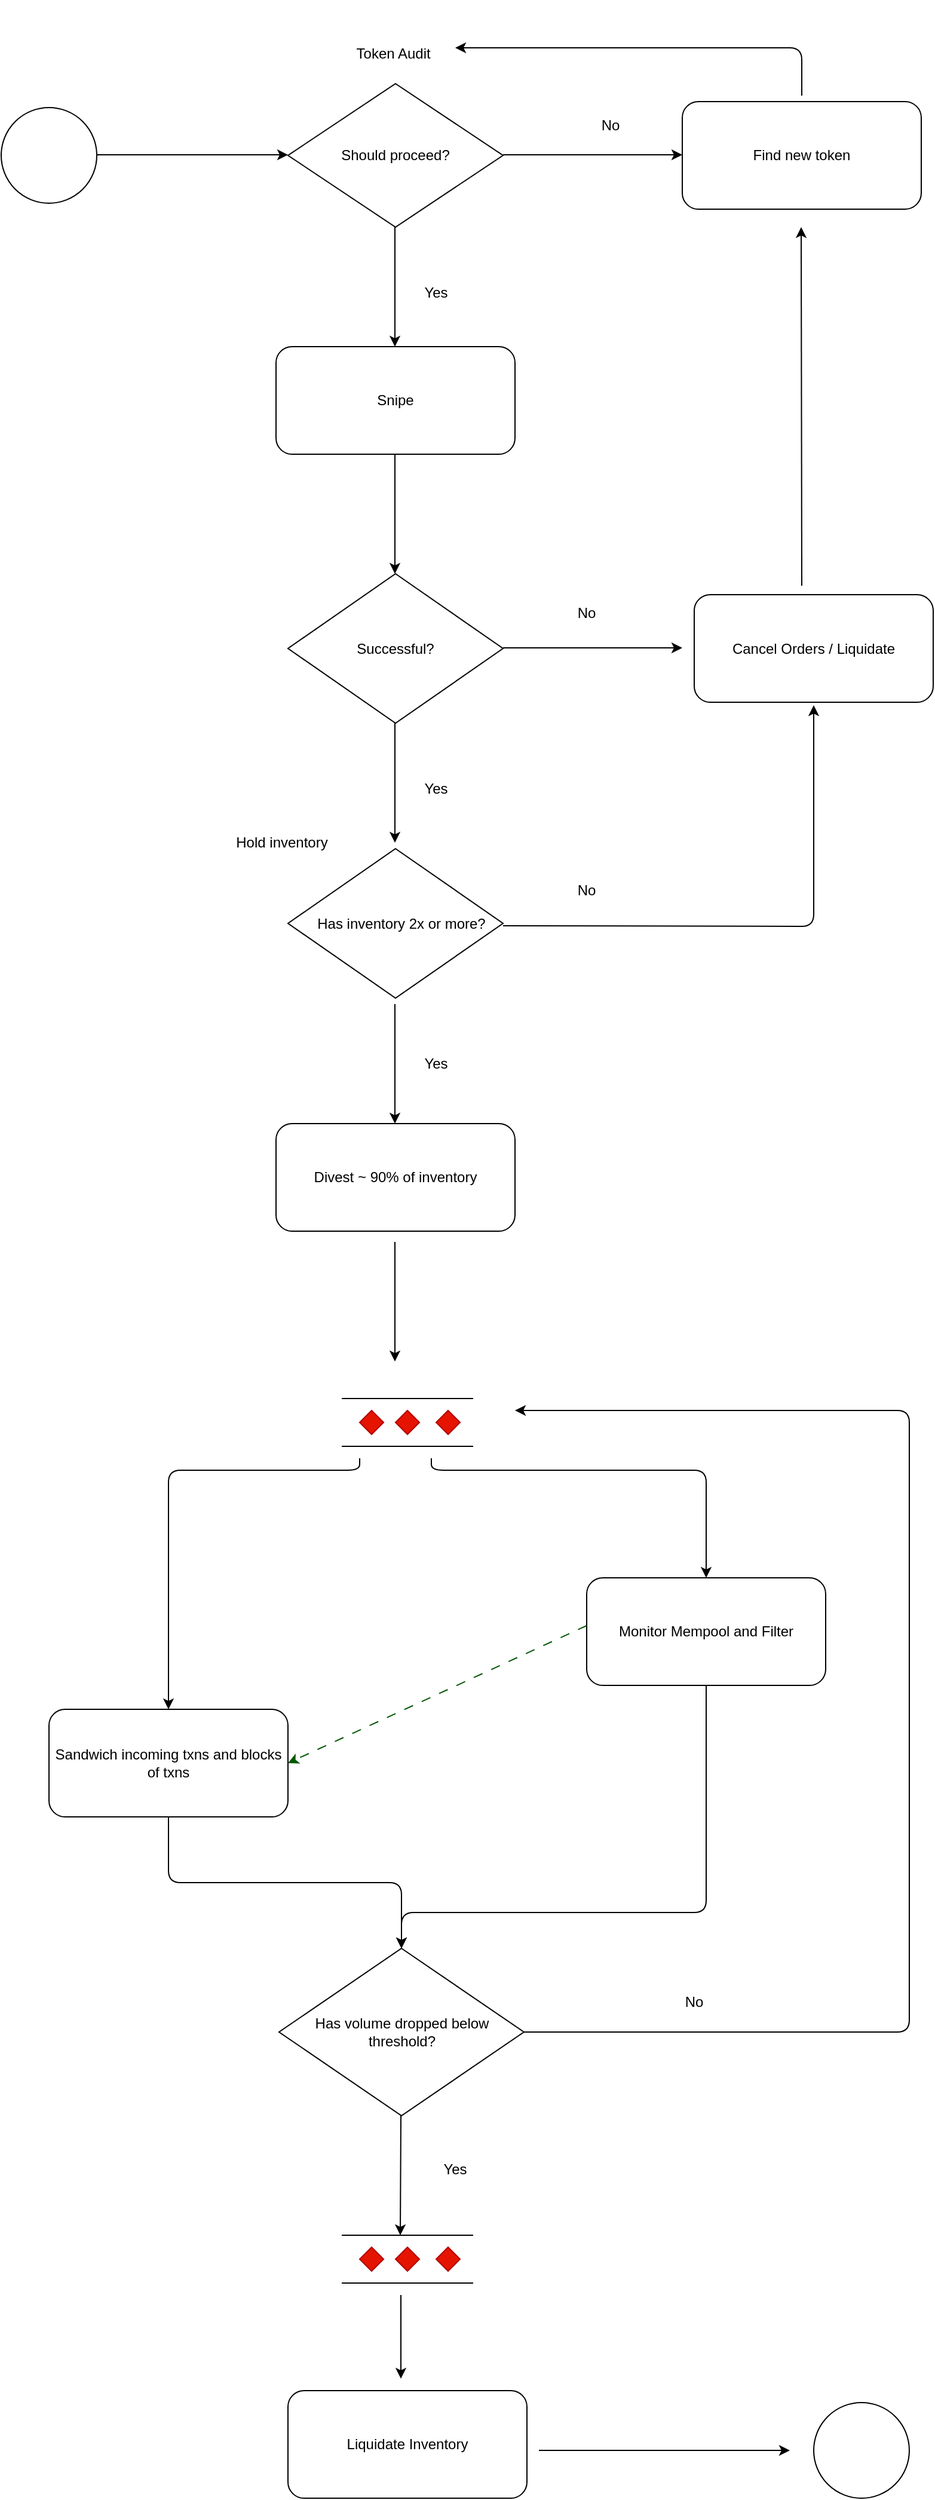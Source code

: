 <mxfile version="21.8.0" type="github">
  <diagram name="Page-1" id="x8bxS60y4xOOfjvTRjnI">
    <mxGraphModel dx="1355" dy="1735" grid="1" gridSize="10" guides="1" tooltips="1" connect="1" arrows="1" fold="1" page="1" pageScale="1" pageWidth="827" pageHeight="1169" math="0" shadow="0">
      <root>
        <mxCell id="0" />
        <mxCell id="1" parent="0" />
        <mxCell id="1j1YlcZulKQYDeBLQHT_-1" value="" style="ellipse;whiteSpace=wrap;html=1;aspect=fixed;" vertex="1" parent="1">
          <mxGeometry x="20" y="120" width="80" height="80" as="geometry" />
        </mxCell>
        <mxCell id="1j1YlcZulKQYDeBLQHT_-2" value="" style="endArrow=classic;html=1;rounded=0;" edge="1" parent="1">
          <mxGeometry width="50" height="50" relative="1" as="geometry">
            <mxPoint x="100" y="159.5" as="sourcePoint" />
            <mxPoint x="260" y="159.5" as="targetPoint" />
            <Array as="points">
              <mxPoint x="180" y="159.5" />
            </Array>
          </mxGeometry>
        </mxCell>
        <mxCell id="1j1YlcZulKQYDeBLQHT_-3" value="" style="rhombus;whiteSpace=wrap;html=1;" vertex="1" parent="1">
          <mxGeometry x="260" y="100" width="180" height="120" as="geometry" />
        </mxCell>
        <mxCell id="1j1YlcZulKQYDeBLQHT_-4" value="Token Audit&amp;nbsp;" style="text;html=1;strokeColor=none;fillColor=none;align=center;verticalAlign=middle;whiteSpace=wrap;rounded=0;" vertex="1" parent="1">
          <mxGeometry x="250" y="30" width="200" height="90" as="geometry" />
        </mxCell>
        <mxCell id="1j1YlcZulKQYDeBLQHT_-5" value="Should proceed?&lt;br&gt;" style="text;html=1;strokeColor=none;fillColor=none;align=center;verticalAlign=middle;whiteSpace=wrap;rounded=0;" vertex="1" parent="1">
          <mxGeometry x="295" y="140" width="110" height="40" as="geometry" />
        </mxCell>
        <mxCell id="1j1YlcZulKQYDeBLQHT_-7" value="No" style="text;html=1;strokeColor=none;fillColor=none;align=center;verticalAlign=middle;whiteSpace=wrap;rounded=0;" vertex="1" parent="1">
          <mxGeometry x="500" y="120" width="60" height="30" as="geometry" />
        </mxCell>
        <mxCell id="1j1YlcZulKQYDeBLQHT_-10" value="" style="endArrow=classic;html=1;rounded=1;" edge="1" parent="1">
          <mxGeometry width="50" height="50" relative="1" as="geometry">
            <mxPoint x="690" y="110" as="sourcePoint" />
            <mxPoint x="400" y="70" as="targetPoint" />
            <Array as="points">
              <mxPoint x="690" y="70" />
            </Array>
          </mxGeometry>
        </mxCell>
        <mxCell id="1j1YlcZulKQYDeBLQHT_-11" value="" style="endArrow=classic;html=1;rounded=0;" edge="1" parent="1">
          <mxGeometry width="50" height="50" relative="1" as="geometry">
            <mxPoint x="349.5" y="220" as="sourcePoint" />
            <mxPoint x="349.5" y="320" as="targetPoint" />
          </mxGeometry>
        </mxCell>
        <mxCell id="1j1YlcZulKQYDeBLQHT_-12" value="Yes" style="text;html=1;strokeColor=none;fillColor=none;align=center;verticalAlign=middle;whiteSpace=wrap;rounded=0;" vertex="1" parent="1">
          <mxGeometry x="354" y="260" width="60" height="30" as="geometry" />
        </mxCell>
        <mxCell id="1j1YlcZulKQYDeBLQHT_-13" value="" style="rounded=1;whiteSpace=wrap;html=1;" vertex="1" parent="1">
          <mxGeometry x="250" y="320" width="200" height="90" as="geometry" />
        </mxCell>
        <mxCell id="1j1YlcZulKQYDeBLQHT_-14" value="Snipe" style="text;html=1;strokeColor=none;fillColor=none;align=center;verticalAlign=middle;whiteSpace=wrap;rounded=0;" vertex="1" parent="1">
          <mxGeometry x="270" y="350" width="160" height="30" as="geometry" />
        </mxCell>
        <mxCell id="1j1YlcZulKQYDeBLQHT_-28" value="" style="endArrow=classic;html=1;rounded=0;" edge="1" parent="1">
          <mxGeometry width="50" height="50" relative="1" as="geometry">
            <mxPoint x="349.5" y="410" as="sourcePoint" />
            <mxPoint x="349.5" y="510" as="targetPoint" />
          </mxGeometry>
        </mxCell>
        <mxCell id="1j1YlcZulKQYDeBLQHT_-29" value="" style="rhombus;whiteSpace=wrap;html=1;" vertex="1" parent="1">
          <mxGeometry x="260" y="510" width="180" height="125" as="geometry" />
        </mxCell>
        <mxCell id="1j1YlcZulKQYDeBLQHT_-30" value="Successful?" style="text;html=1;strokeColor=none;fillColor=none;align=center;verticalAlign=middle;whiteSpace=wrap;rounded=0;" vertex="1" parent="1">
          <mxGeometry x="320" y="557.5" width="60" height="30" as="geometry" />
        </mxCell>
        <mxCell id="1j1YlcZulKQYDeBLQHT_-31" value="" style="endArrow=classic;html=1;rounded=0;" edge="1" parent="1">
          <mxGeometry width="50" height="50" relative="1" as="geometry">
            <mxPoint x="440" y="572" as="sourcePoint" />
            <mxPoint x="590" y="572" as="targetPoint" />
          </mxGeometry>
        </mxCell>
        <mxCell id="1j1YlcZulKQYDeBLQHT_-32" value="No" style="text;html=1;strokeColor=none;fillColor=none;align=center;verticalAlign=middle;whiteSpace=wrap;rounded=0;" vertex="1" parent="1">
          <mxGeometry x="480" y="527.5" width="60" height="30" as="geometry" />
        </mxCell>
        <mxCell id="1j1YlcZulKQYDeBLQHT_-34" value="" style="rounded=1;whiteSpace=wrap;html=1;" vertex="1" parent="1">
          <mxGeometry x="600" y="527.5" width="200" height="90" as="geometry" />
        </mxCell>
        <mxCell id="1j1YlcZulKQYDeBLQHT_-35" value="" style="rounded=1;whiteSpace=wrap;html=1;" vertex="1" parent="1">
          <mxGeometry x="590" y="115" width="200" height="90" as="geometry" />
        </mxCell>
        <mxCell id="1j1YlcZulKQYDeBLQHT_-36" value="Find new token" style="text;html=1;strokeColor=none;fillColor=none;align=center;verticalAlign=middle;whiteSpace=wrap;rounded=0;" vertex="1" parent="1">
          <mxGeometry x="600" y="145" width="180" height="30" as="geometry" />
        </mxCell>
        <mxCell id="1j1YlcZulKQYDeBLQHT_-38" value="Cancel Orders / Liquidate" style="text;html=1;strokeColor=none;fillColor=none;align=center;verticalAlign=middle;whiteSpace=wrap;rounded=0;" vertex="1" parent="1">
          <mxGeometry x="620" y="557.5" width="160" height="30" as="geometry" />
        </mxCell>
        <mxCell id="1j1YlcZulKQYDeBLQHT_-39" value="" style="endArrow=classic;html=1;rounded=0;" edge="1" parent="1">
          <mxGeometry width="50" height="50" relative="1" as="geometry">
            <mxPoint x="440" y="159.5" as="sourcePoint" />
            <mxPoint x="590" y="159.5" as="targetPoint" />
          </mxGeometry>
        </mxCell>
        <mxCell id="1j1YlcZulKQYDeBLQHT_-40" value="" style="endArrow=classic;html=1;rounded=0;" edge="1" parent="1">
          <mxGeometry width="50" height="50" relative="1" as="geometry">
            <mxPoint x="690" y="520" as="sourcePoint" />
            <mxPoint x="689.5" y="220" as="targetPoint" />
          </mxGeometry>
        </mxCell>
        <mxCell id="1j1YlcZulKQYDeBLQHT_-41" value="" style="endArrow=classic;html=1;rounded=0;" edge="1" parent="1">
          <mxGeometry width="50" height="50" relative="1" as="geometry">
            <mxPoint x="349.5" y="635" as="sourcePoint" />
            <mxPoint x="349.5" y="735" as="targetPoint" />
          </mxGeometry>
        </mxCell>
        <mxCell id="1j1YlcZulKQYDeBLQHT_-42" value="Yes" style="text;html=1;strokeColor=none;fillColor=none;align=center;verticalAlign=middle;whiteSpace=wrap;rounded=0;" vertex="1" parent="1">
          <mxGeometry x="354" y="675" width="60" height="30" as="geometry" />
        </mxCell>
        <mxCell id="1j1YlcZulKQYDeBLQHT_-43" value="Hold inventory" style="text;html=1;strokeColor=none;fillColor=none;align=center;verticalAlign=middle;whiteSpace=wrap;rounded=0;" vertex="1" parent="1">
          <mxGeometry x="190" y="720" width="130" height="30" as="geometry" />
        </mxCell>
        <mxCell id="1j1YlcZulKQYDeBLQHT_-45" value="" style="rhombus;whiteSpace=wrap;html=1;" vertex="1" parent="1">
          <mxGeometry x="260" y="740" width="180" height="125" as="geometry" />
        </mxCell>
        <mxCell id="1j1YlcZulKQYDeBLQHT_-46" value="Has inventory 2x or more?" style="text;html=1;strokeColor=none;fillColor=none;align=center;verticalAlign=middle;whiteSpace=wrap;rounded=0;" vertex="1" parent="1">
          <mxGeometry x="260" y="787.5" width="190" height="30" as="geometry" />
        </mxCell>
        <mxCell id="1j1YlcZulKQYDeBLQHT_-48" value="" style="endArrow=classic;html=1;rounded=1;" edge="1" parent="1">
          <mxGeometry width="50" height="50" relative="1" as="geometry">
            <mxPoint x="440" y="804.5" as="sourcePoint" />
            <mxPoint x="700" y="620" as="targetPoint" />
            <Array as="points">
              <mxPoint x="700" y="805" />
            </Array>
          </mxGeometry>
        </mxCell>
        <mxCell id="1j1YlcZulKQYDeBLQHT_-49" value="No" style="text;html=1;strokeColor=none;fillColor=none;align=center;verticalAlign=middle;whiteSpace=wrap;rounded=0;" vertex="1" parent="1">
          <mxGeometry x="480" y="760" width="60" height="30" as="geometry" />
        </mxCell>
        <mxCell id="1j1YlcZulKQYDeBLQHT_-52" value="" style="endArrow=classic;html=1;rounded=0;" edge="1" parent="1">
          <mxGeometry width="50" height="50" relative="1" as="geometry">
            <mxPoint x="349.5" y="870" as="sourcePoint" />
            <mxPoint x="349.5" y="970" as="targetPoint" />
          </mxGeometry>
        </mxCell>
        <mxCell id="1j1YlcZulKQYDeBLQHT_-53" value="Yes" style="text;html=1;strokeColor=none;fillColor=none;align=center;verticalAlign=middle;whiteSpace=wrap;rounded=0;" vertex="1" parent="1">
          <mxGeometry x="354" y="905" width="60" height="30" as="geometry" />
        </mxCell>
        <mxCell id="1j1YlcZulKQYDeBLQHT_-66" value="" style="group" vertex="1" connectable="0" parent="1">
          <mxGeometry x="305" y="1900" width="110" height="40" as="geometry" />
        </mxCell>
        <mxCell id="1j1YlcZulKQYDeBLQHT_-54" value="" style="endArrow=none;html=1;rounded=0;" edge="1" parent="1j1YlcZulKQYDeBLQHT_-66">
          <mxGeometry width="50" height="50" relative="1" as="geometry">
            <mxPoint as="sourcePoint" />
            <mxPoint x="110" as="targetPoint" />
          </mxGeometry>
        </mxCell>
        <mxCell id="1j1YlcZulKQYDeBLQHT_-65" value="" style="group" vertex="1" connectable="0" parent="1j1YlcZulKQYDeBLQHT_-66">
          <mxGeometry y="10" width="110" height="30" as="geometry" />
        </mxCell>
        <mxCell id="1j1YlcZulKQYDeBLQHT_-55" value="" style="endArrow=none;html=1;rounded=0;" edge="1" parent="1j1YlcZulKQYDeBLQHT_-65">
          <mxGeometry width="50" height="50" relative="1" as="geometry">
            <mxPoint y="30" as="sourcePoint" />
            <mxPoint x="110" y="30" as="targetPoint" />
          </mxGeometry>
        </mxCell>
        <mxCell id="1j1YlcZulKQYDeBLQHT_-57" value="" style="rhombus;whiteSpace=wrap;html=1;fillColor=#e51400;fontColor=#ffffff;strokeColor=#B20000;" vertex="1" parent="1j1YlcZulKQYDeBLQHT_-65">
          <mxGeometry x="15" width="20" height="20" as="geometry" />
        </mxCell>
        <mxCell id="1j1YlcZulKQYDeBLQHT_-61" value="" style="rhombus;whiteSpace=wrap;html=1;fillColor=#e51400;fontColor=#ffffff;strokeColor=#B20000;" vertex="1" parent="1j1YlcZulKQYDeBLQHT_-65">
          <mxGeometry x="45" width="20" height="20" as="geometry" />
        </mxCell>
        <mxCell id="1j1YlcZulKQYDeBLQHT_-62" value="" style="rhombus;whiteSpace=wrap;html=1;fillColor=#e51400;fontColor=#ffffff;strokeColor=#B20000;" vertex="1" parent="1j1YlcZulKQYDeBLQHT_-65">
          <mxGeometry x="79" width="20" height="20" as="geometry" />
        </mxCell>
        <mxCell id="1j1YlcZulKQYDeBLQHT_-67" value="Divest ~ 90% of inventory" style="rounded=1;whiteSpace=wrap;html=1;" vertex="1" parent="1">
          <mxGeometry x="250" y="970" width="200" height="90" as="geometry" />
        </mxCell>
        <mxCell id="1j1YlcZulKQYDeBLQHT_-68" value="" style="endArrow=classic;html=1;rounded=0;" edge="1" parent="1">
          <mxGeometry width="50" height="50" relative="1" as="geometry">
            <mxPoint x="349.5" y="1069" as="sourcePoint" />
            <mxPoint x="349.5" y="1169" as="targetPoint" />
          </mxGeometry>
        </mxCell>
        <mxCell id="1j1YlcZulKQYDeBLQHT_-69" value="" style="endArrow=classic;html=1;rounded=1;entryX=0.5;entryY=0;entryDx=0;entryDy=0;" edge="1" parent="1" target="1j1YlcZulKQYDeBLQHT_-73">
          <mxGeometry width="50" height="50" relative="1" as="geometry">
            <mxPoint x="320" y="1250" as="sourcePoint" />
            <mxPoint x="320" y="1280" as="targetPoint" />
            <Array as="points">
              <mxPoint x="320" y="1260" />
              <mxPoint x="160" y="1260" />
            </Array>
          </mxGeometry>
        </mxCell>
        <mxCell id="1j1YlcZulKQYDeBLQHT_-70" value="" style="endArrow=classic;html=1;rounded=1;entryX=0.5;entryY=0;entryDx=0;entryDy=0;" edge="1" parent="1" target="1j1YlcZulKQYDeBLQHT_-72">
          <mxGeometry width="50" height="50" relative="1" as="geometry">
            <mxPoint x="380" y="1250" as="sourcePoint" />
            <mxPoint x="380" y="1320" as="targetPoint" />
            <Array as="points">
              <mxPoint x="380" y="1260" />
              <mxPoint x="610" y="1260" />
            </Array>
          </mxGeometry>
        </mxCell>
        <mxCell id="1j1YlcZulKQYDeBLQHT_-81" style="edgeStyle=orthogonalEdgeStyle;rounded=1;orthogonalLoop=1;jettySize=auto;html=1;entryX=0.5;entryY=0;entryDx=0;entryDy=0;" edge="1" parent="1" source="1j1YlcZulKQYDeBLQHT_-72" target="1j1YlcZulKQYDeBLQHT_-79">
          <mxGeometry relative="1" as="geometry">
            <Array as="points">
              <mxPoint x="610" y="1630" />
              <mxPoint x="355" y="1630" />
            </Array>
          </mxGeometry>
        </mxCell>
        <mxCell id="1j1YlcZulKQYDeBLQHT_-72" value="Monitor Mempool and Filter" style="rounded=1;whiteSpace=wrap;html=1;" vertex="1" parent="1">
          <mxGeometry x="510" y="1350" width="200" height="90" as="geometry" />
        </mxCell>
        <mxCell id="1j1YlcZulKQYDeBLQHT_-80" style="edgeStyle=orthogonalEdgeStyle;rounded=1;orthogonalLoop=1;jettySize=auto;html=1;entryX=0.5;entryY=0;entryDx=0;entryDy=0;" edge="1" parent="1" source="1j1YlcZulKQYDeBLQHT_-73" target="1j1YlcZulKQYDeBLQHT_-79">
          <mxGeometry relative="1" as="geometry" />
        </mxCell>
        <mxCell id="1j1YlcZulKQYDeBLQHT_-73" value="Sandwich incoming txns and blocks of txns" style="rounded=1;whiteSpace=wrap;html=1;" vertex="1" parent="1">
          <mxGeometry x="60" y="1460" width="200" height="90" as="geometry" />
        </mxCell>
        <mxCell id="1j1YlcZulKQYDeBLQHT_-76" value="" style="endArrow=classic;html=1;rounded=0;entryX=1;entryY=0.5;entryDx=0;entryDy=0;dashed=1;dashPattern=8 8;fillColor=#008a00;strokeColor=#005700;" edge="1" parent="1" target="1j1YlcZulKQYDeBLQHT_-73">
          <mxGeometry width="50" height="50" relative="1" as="geometry">
            <mxPoint x="510" y="1390" as="sourcePoint" />
            <mxPoint x="430" y="1440" as="targetPoint" />
          </mxGeometry>
        </mxCell>
        <mxCell id="1j1YlcZulKQYDeBLQHT_-79" value="Has volume dropped below threshold?" style="rhombus;whiteSpace=wrap;html=1;" vertex="1" parent="1">
          <mxGeometry x="252.5" y="1660" width="205" height="140" as="geometry" />
        </mxCell>
        <mxCell id="1j1YlcZulKQYDeBLQHT_-84" value="" style="endArrow=classic;html=1;rounded=1;" edge="1" parent="1">
          <mxGeometry width="50" height="50" relative="1" as="geometry">
            <mxPoint x="457.5" y="1730" as="sourcePoint" />
            <mxPoint x="450" y="1210" as="targetPoint" />
            <Array as="points">
              <mxPoint x="780" y="1730" />
              <mxPoint x="780" y="1480" />
              <mxPoint x="780" y="1210" />
            </Array>
          </mxGeometry>
        </mxCell>
        <mxCell id="1j1YlcZulKQYDeBLQHT_-85" value="No" style="text;html=1;strokeColor=none;fillColor=none;align=center;verticalAlign=middle;whiteSpace=wrap;rounded=0;" vertex="1" parent="1">
          <mxGeometry x="570" y="1690" width="60" height="30" as="geometry" />
        </mxCell>
        <mxCell id="1j1YlcZulKQYDeBLQHT_-86" value="" style="endArrow=classic;html=1;rounded=0;" edge="1" parent="1">
          <mxGeometry width="50" height="50" relative="1" as="geometry">
            <mxPoint x="354.5" y="1800" as="sourcePoint" />
            <mxPoint x="354" y="1900" as="targetPoint" />
          </mxGeometry>
        </mxCell>
        <mxCell id="1j1YlcZulKQYDeBLQHT_-87" value="Yes" style="text;html=1;strokeColor=none;fillColor=none;align=center;verticalAlign=middle;whiteSpace=wrap;rounded=0;" vertex="1" parent="1">
          <mxGeometry x="370" y="1830" width="60" height="30" as="geometry" />
        </mxCell>
        <mxCell id="1j1YlcZulKQYDeBLQHT_-97" value="" style="group" vertex="1" connectable="0" parent="1">
          <mxGeometry x="305" y="1200" width="110" height="40" as="geometry" />
        </mxCell>
        <mxCell id="1j1YlcZulKQYDeBLQHT_-98" value="" style="endArrow=none;html=1;rounded=0;" edge="1" parent="1j1YlcZulKQYDeBLQHT_-97">
          <mxGeometry width="50" height="50" relative="1" as="geometry">
            <mxPoint as="sourcePoint" />
            <mxPoint x="110" as="targetPoint" />
          </mxGeometry>
        </mxCell>
        <mxCell id="1j1YlcZulKQYDeBLQHT_-99" value="" style="group" vertex="1" connectable="0" parent="1j1YlcZulKQYDeBLQHT_-97">
          <mxGeometry y="10" width="110" height="30" as="geometry" />
        </mxCell>
        <mxCell id="1j1YlcZulKQYDeBLQHT_-100" value="" style="endArrow=none;html=1;rounded=0;" edge="1" parent="1j1YlcZulKQYDeBLQHT_-99">
          <mxGeometry width="50" height="50" relative="1" as="geometry">
            <mxPoint y="30" as="sourcePoint" />
            <mxPoint x="110" y="30" as="targetPoint" />
          </mxGeometry>
        </mxCell>
        <mxCell id="1j1YlcZulKQYDeBLQHT_-101" value="" style="rhombus;whiteSpace=wrap;html=1;fillColor=#e51400;fontColor=#ffffff;strokeColor=#B20000;" vertex="1" parent="1j1YlcZulKQYDeBLQHT_-99">
          <mxGeometry x="15" width="20" height="20" as="geometry" />
        </mxCell>
        <mxCell id="1j1YlcZulKQYDeBLQHT_-102" value="" style="rhombus;whiteSpace=wrap;html=1;fillColor=#e51400;fontColor=#ffffff;strokeColor=#B20000;" vertex="1" parent="1j1YlcZulKQYDeBLQHT_-99">
          <mxGeometry x="45" width="20" height="20" as="geometry" />
        </mxCell>
        <mxCell id="1j1YlcZulKQYDeBLQHT_-103" value="" style="rhombus;whiteSpace=wrap;html=1;fillColor=#e51400;fontColor=#ffffff;strokeColor=#B20000;" vertex="1" parent="1j1YlcZulKQYDeBLQHT_-99">
          <mxGeometry x="79" width="20" height="20" as="geometry" />
        </mxCell>
        <mxCell id="1j1YlcZulKQYDeBLQHT_-105" value="Liquidate Inventory" style="rounded=1;whiteSpace=wrap;html=1;" vertex="1" parent="1">
          <mxGeometry x="260" y="2030" width="200" height="90" as="geometry" />
        </mxCell>
        <mxCell id="1j1YlcZulKQYDeBLQHT_-106" value="" style="endArrow=classic;html=1;rounded=0;" edge="1" parent="1">
          <mxGeometry width="50" height="50" relative="1" as="geometry">
            <mxPoint x="354.5" y="1950" as="sourcePoint" />
            <mxPoint x="354.5" y="2020" as="targetPoint" />
          </mxGeometry>
        </mxCell>
        <mxCell id="1j1YlcZulKQYDeBLQHT_-107" value="" style="endArrow=classic;html=1;rounded=0;" edge="1" parent="1">
          <mxGeometry width="50" height="50" relative="1" as="geometry">
            <mxPoint x="470" y="2080" as="sourcePoint" />
            <mxPoint x="680" y="2080" as="targetPoint" />
          </mxGeometry>
        </mxCell>
        <mxCell id="1j1YlcZulKQYDeBLQHT_-108" value="" style="ellipse;whiteSpace=wrap;html=1;aspect=fixed;" vertex="1" parent="1">
          <mxGeometry x="700" y="2040" width="80" height="80" as="geometry" />
        </mxCell>
      </root>
    </mxGraphModel>
  </diagram>
</mxfile>
